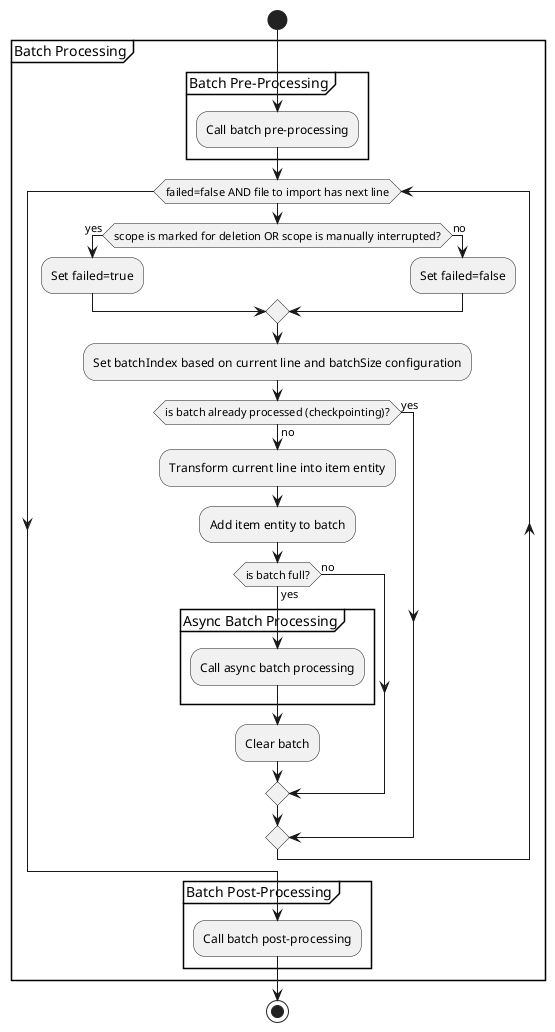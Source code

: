 @startuml
start
group Batch Processing
    group Batch Pre-Processing
        :Call batch pre-processing;
    end group
    while (failed=false AND file to import has next line)
        if (scope is marked for deletion OR scope is manually interrupted?) is (yes) then
            :Set failed=true;
        else (no)
            :Set failed=false;
        endif
        :Set batchIndex based on current line and batchSize configuration;
        if (is batch already processed (checkpointing)?) is (yes) then
        else (no)
            :Transform current line into item entity;
            :Add item entity to batch;
            if (is batch full?) is (yes) then
                group Async Batch Processing
                    :Call async batch processing;
                end group
                :Clear batch;
            else (no)
            endif
        endif
    endwhile
    group Batch Post-Processing
        :Call batch post-processing;
    end group
end group
stop
@enduml
